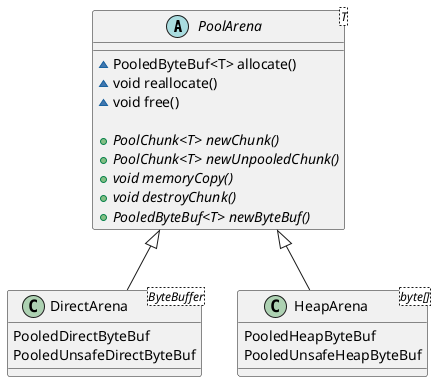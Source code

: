 @startuml
'https://plantuml.com/class-diagram

abstract class PoolArena<T> {
    ~ PooledByteBuf<T> allocate()
    ~ void reallocate()
    ~ void free()

    + {abstract} PoolChunk<T> newChunk()
    + {abstract} PoolChunk<T> newUnpooledChunk()
    + {abstract} void memoryCopy()
    + {abstract} void destroyChunk()
    + {abstract} PooledByteBuf<T> newByteBuf()
}

static class DirectArena <ByteBuffer> extends PoolArena  {
    PooledDirectByteBuf
    PooledUnsafeDirectByteBuf
}

static class HeapArena <byte[]> extends PoolArena {
    PooledHeapByteBuf
    PooledUnsafeHeapByteBuf
}

@enduml